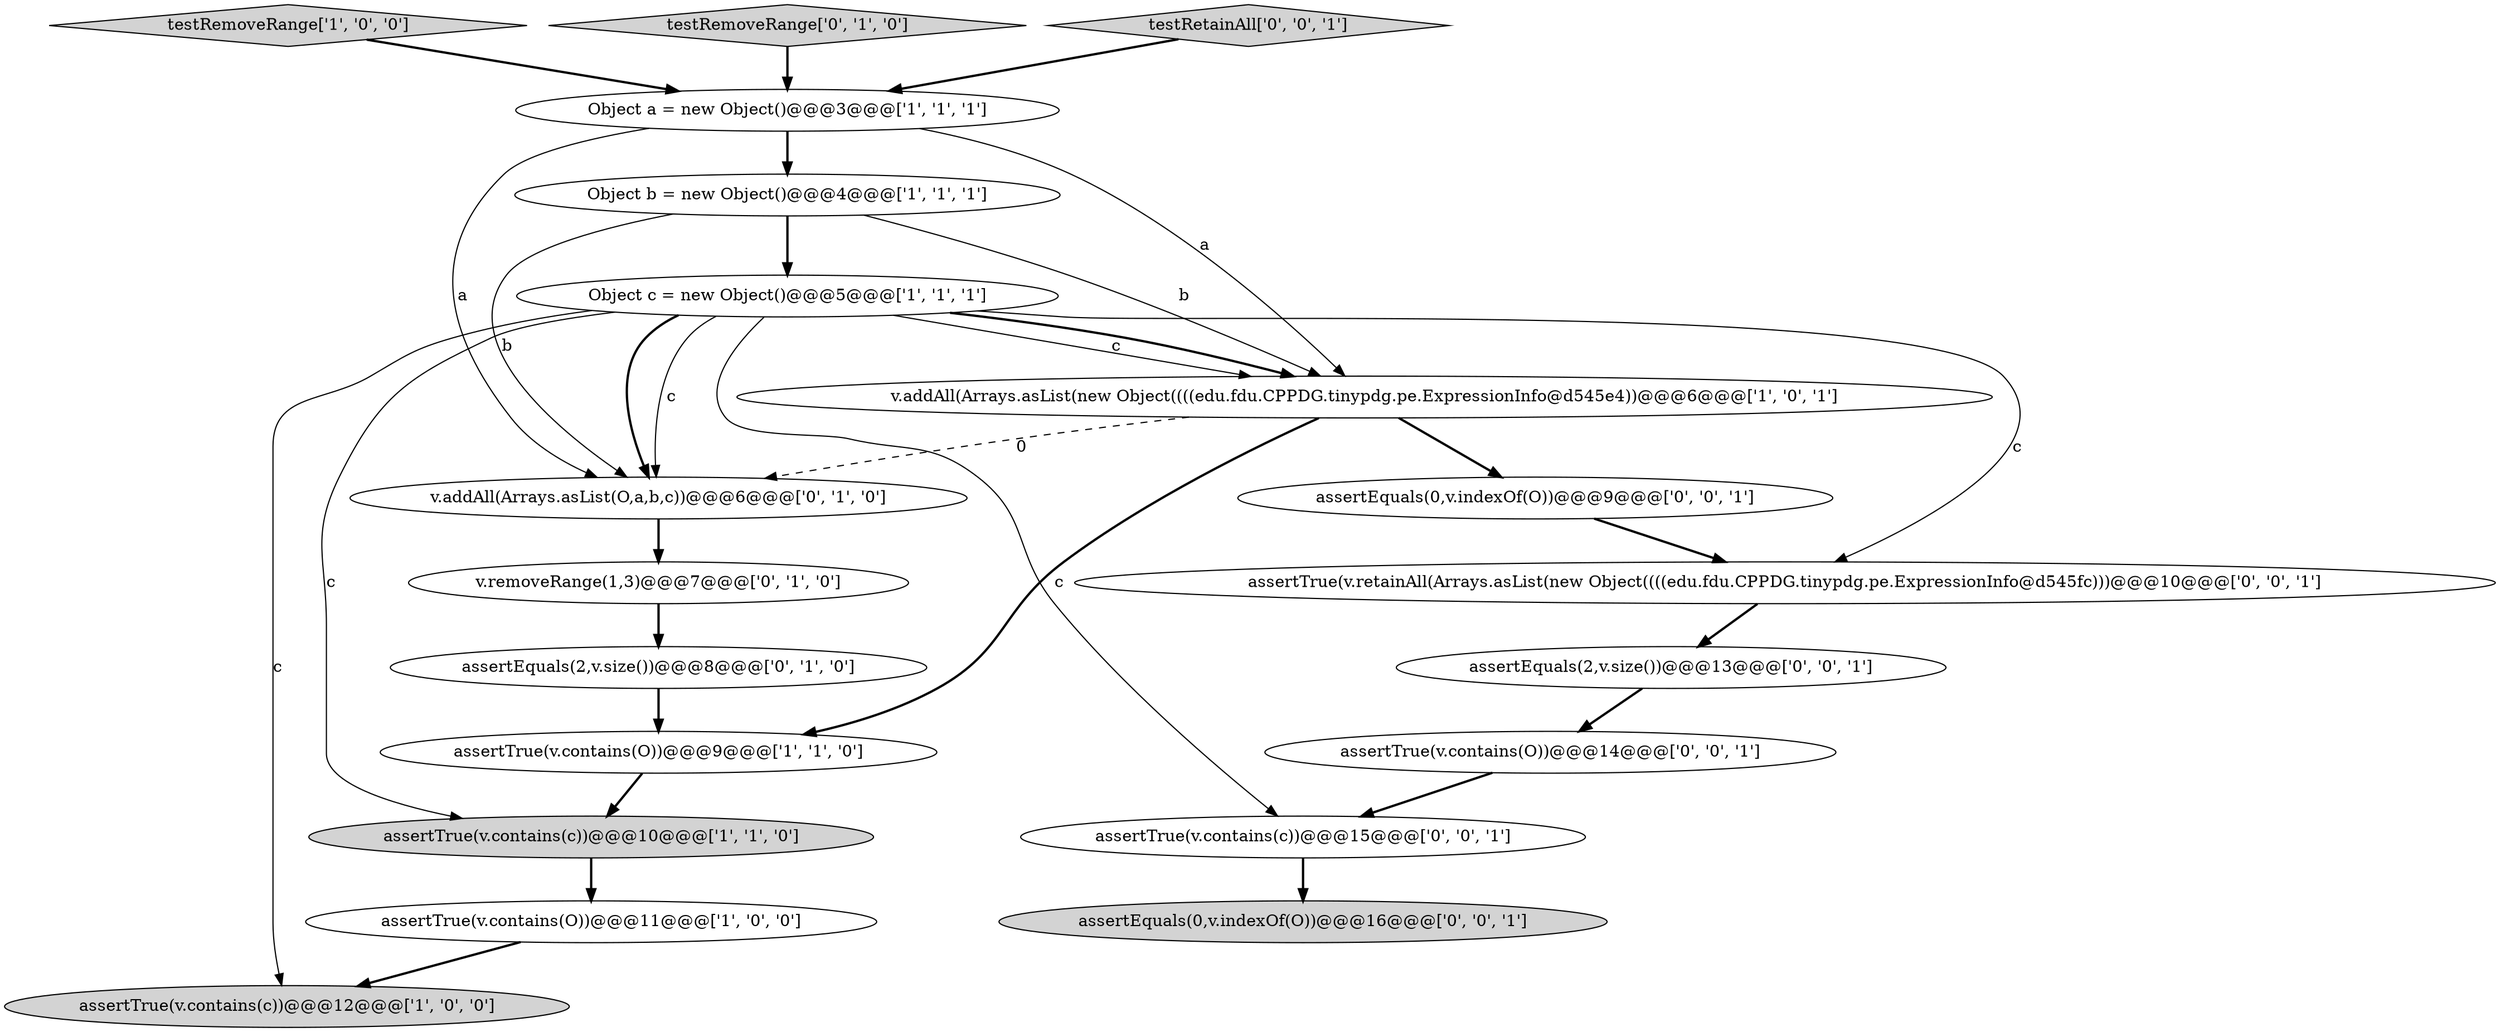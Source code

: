 digraph {
6 [style = filled, label = "testRemoveRange['1', '0', '0']", fillcolor = lightgray, shape = diamond image = "AAA0AAABBB1BBB"];
9 [style = filled, label = "v.addAll(Arrays.asList(O,a,b,c))@@@6@@@['0', '1', '0']", fillcolor = white, shape = ellipse image = "AAA1AAABBB2BBB"];
7 [style = filled, label = "assertTrue(v.contains(O))@@@11@@@['1', '0', '0']", fillcolor = white, shape = ellipse image = "AAA0AAABBB1BBB"];
0 [style = filled, label = "v.addAll(Arrays.asList(new Object((((edu.fdu.CPPDG.tinypdg.pe.ExpressionInfo@d545e4))@@@6@@@['1', '0', '1']", fillcolor = white, shape = ellipse image = "AAA0AAABBB1BBB"];
17 [style = filled, label = "assertEquals(0,v.indexOf(O))@@@16@@@['0', '0', '1']", fillcolor = lightgray, shape = ellipse image = "AAA0AAABBB3BBB"];
4 [style = filled, label = "Object b = new Object()@@@4@@@['1', '1', '1']", fillcolor = white, shape = ellipse image = "AAA0AAABBB1BBB"];
1 [style = filled, label = "assertTrue(v.contains(c))@@@10@@@['1', '1', '0']", fillcolor = lightgray, shape = ellipse image = "AAA0AAABBB1BBB"];
12 [style = filled, label = "v.removeRange(1,3)@@@7@@@['0', '1', '0']", fillcolor = white, shape = ellipse image = "AAA0AAABBB2BBB"];
16 [style = filled, label = "assertEquals(0,v.indexOf(O))@@@9@@@['0', '0', '1']", fillcolor = white, shape = ellipse image = "AAA0AAABBB3BBB"];
18 [style = filled, label = "assertEquals(2,v.size())@@@13@@@['0', '0', '1']", fillcolor = white, shape = ellipse image = "AAA0AAABBB3BBB"];
3 [style = filled, label = "Object a = new Object()@@@3@@@['1', '1', '1']", fillcolor = white, shape = ellipse image = "AAA0AAABBB1BBB"];
13 [style = filled, label = "assertTrue(v.contains(c))@@@15@@@['0', '0', '1']", fillcolor = white, shape = ellipse image = "AAA0AAABBB3BBB"];
19 [style = filled, label = "assertTrue(v.contains(O))@@@14@@@['0', '0', '1']", fillcolor = white, shape = ellipse image = "AAA0AAABBB3BBB"];
8 [style = filled, label = "assertTrue(v.contains(O))@@@9@@@['1', '1', '0']", fillcolor = white, shape = ellipse image = "AAA0AAABBB1BBB"];
2 [style = filled, label = "Object c = new Object()@@@5@@@['1', '1', '1']", fillcolor = white, shape = ellipse image = "AAA0AAABBB1BBB"];
5 [style = filled, label = "assertTrue(v.contains(c))@@@12@@@['1', '0', '0']", fillcolor = lightgray, shape = ellipse image = "AAA0AAABBB1BBB"];
10 [style = filled, label = "testRemoveRange['0', '1', '0']", fillcolor = lightgray, shape = diamond image = "AAA0AAABBB2BBB"];
14 [style = filled, label = "assertTrue(v.retainAll(Arrays.asList(new Object((((edu.fdu.CPPDG.tinypdg.pe.ExpressionInfo@d545fc)))@@@10@@@['0', '0', '1']", fillcolor = white, shape = ellipse image = "AAA0AAABBB3BBB"];
15 [style = filled, label = "testRetainAll['0', '0', '1']", fillcolor = lightgray, shape = diamond image = "AAA0AAABBB3BBB"];
11 [style = filled, label = "assertEquals(2,v.size())@@@8@@@['0', '1', '0']", fillcolor = white, shape = ellipse image = "AAA0AAABBB2BBB"];
2->13 [style = solid, label="c"];
14->18 [style = bold, label=""];
4->0 [style = solid, label="b"];
13->17 [style = bold, label=""];
2->0 [style = solid, label="c"];
0->8 [style = bold, label=""];
2->1 [style = solid, label="c"];
10->3 [style = bold, label=""];
4->2 [style = bold, label=""];
19->13 [style = bold, label=""];
8->1 [style = bold, label=""];
3->9 [style = solid, label="a"];
2->9 [style = bold, label=""];
2->14 [style = solid, label="c"];
18->19 [style = bold, label=""];
11->8 [style = bold, label=""];
16->14 [style = bold, label=""];
6->3 [style = bold, label=""];
0->9 [style = dashed, label="0"];
15->3 [style = bold, label=""];
2->5 [style = solid, label="c"];
7->5 [style = bold, label=""];
2->9 [style = solid, label="c"];
3->0 [style = solid, label="a"];
12->11 [style = bold, label=""];
2->0 [style = bold, label=""];
1->7 [style = bold, label=""];
3->4 [style = bold, label=""];
9->12 [style = bold, label=""];
4->9 [style = solid, label="b"];
0->16 [style = bold, label=""];
}
